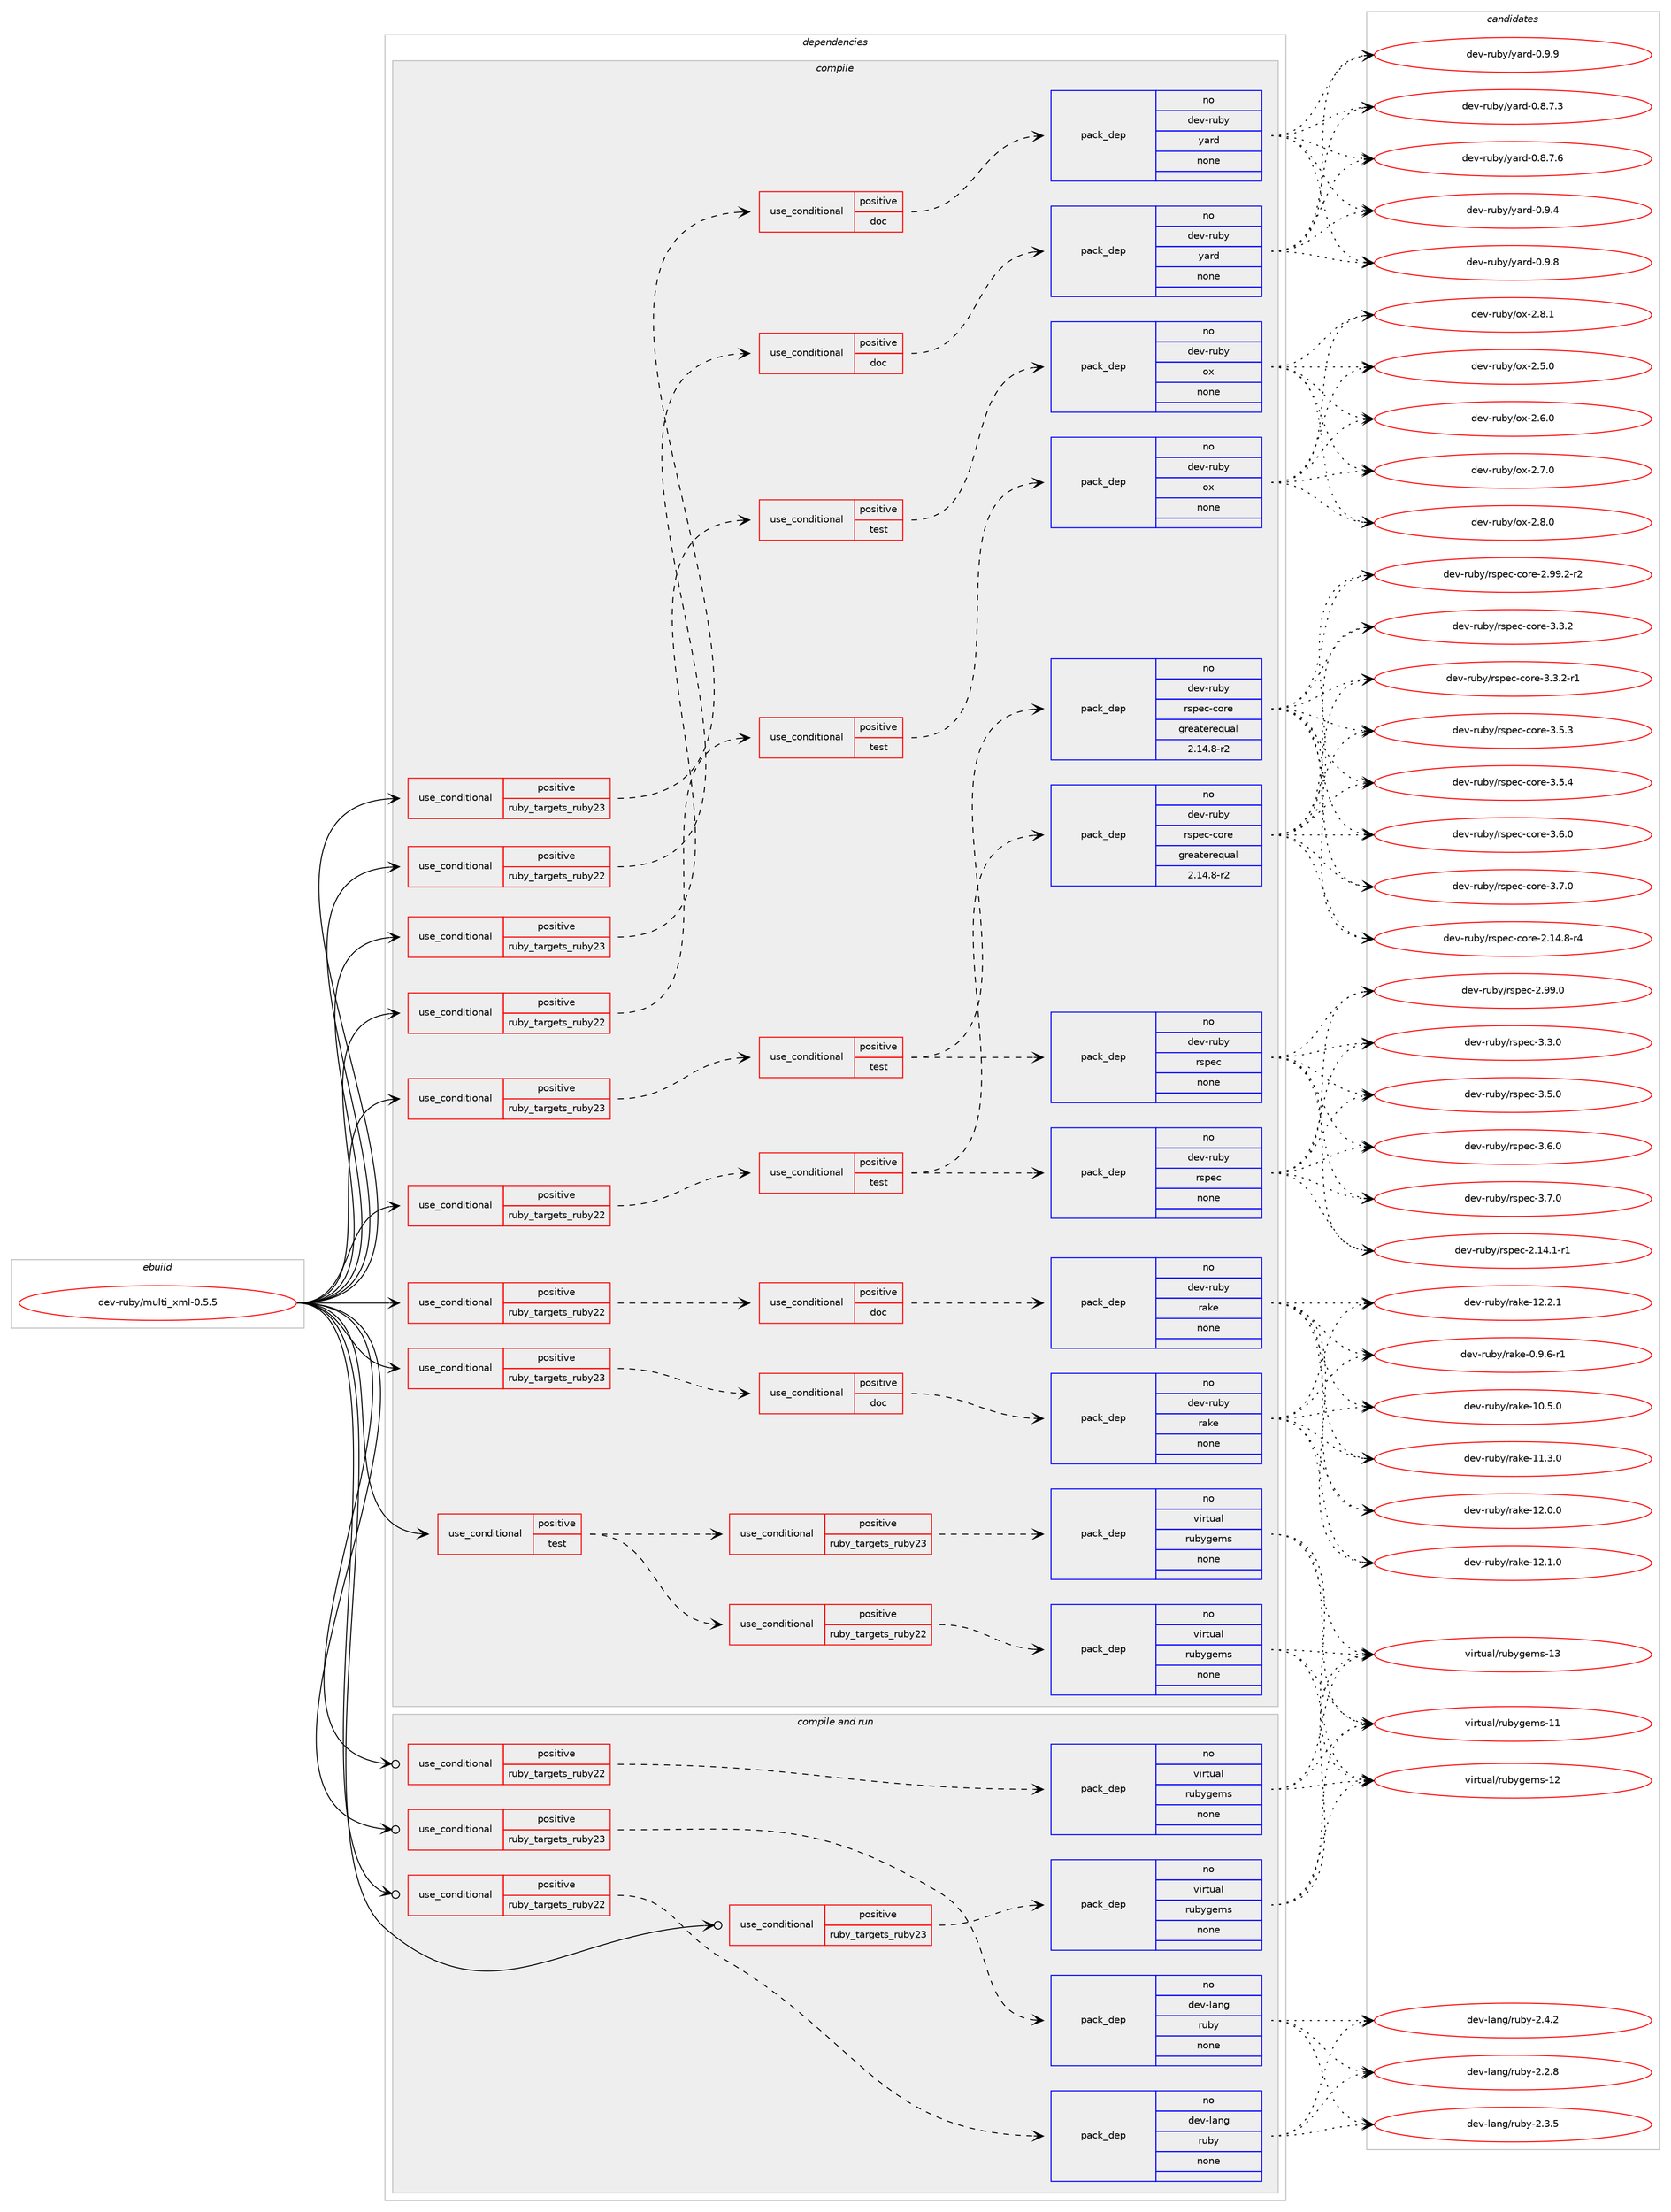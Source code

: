 digraph prolog {

# *************
# Graph options
# *************

newrank=true;
concentrate=true;
compound=true;
graph [rankdir=LR,fontname=Helvetica,fontsize=10,ranksep=1.5];#, ranksep=2.5, nodesep=0.2];
edge  [arrowhead=vee];
node  [fontname=Helvetica,fontsize=10];

# **********
# The ebuild
# **********

subgraph cluster_leftcol {
color=gray;
rank=same;
label=<<i>ebuild</i>>;
id [label="dev-ruby/multi_xml-0.5.5", color=red, width=4, href="../dev-ruby/multi_xml-0.5.5.svg"];
}

# ****************
# The dependencies
# ****************

subgraph cluster_midcol {
color=gray;
label=<<i>dependencies</i>>;
subgraph cluster_compile {
fillcolor="#eeeeee";
style=filled;
label=<<i>compile</i>>;
subgraph cond62633 {
dependency249359 [label=<<TABLE BORDER="0" CELLBORDER="1" CELLSPACING="0" CELLPADDING="4"><TR><TD ROWSPAN="3" CELLPADDING="10">use_conditional</TD></TR><TR><TD>positive</TD></TR><TR><TD>ruby_targets_ruby22</TD></TR></TABLE>>, shape=none, color=red];
subgraph cond62634 {
dependency249360 [label=<<TABLE BORDER="0" CELLBORDER="1" CELLSPACING="0" CELLPADDING="4"><TR><TD ROWSPAN="3" CELLPADDING="10">use_conditional</TD></TR><TR><TD>positive</TD></TR><TR><TD>doc</TD></TR></TABLE>>, shape=none, color=red];
subgraph pack182621 {
dependency249361 [label=<<TABLE BORDER="0" CELLBORDER="1" CELLSPACING="0" CELLPADDING="4" WIDTH="220"><TR><TD ROWSPAN="6" CELLPADDING="30">pack_dep</TD></TR><TR><TD WIDTH="110">no</TD></TR><TR><TD>dev-ruby</TD></TR><TR><TD>rake</TD></TR><TR><TD>none</TD></TR><TR><TD></TD></TR></TABLE>>, shape=none, color=blue];
}
dependency249360:e -> dependency249361:w [weight=20,style="dashed",arrowhead="vee"];
}
dependency249359:e -> dependency249360:w [weight=20,style="dashed",arrowhead="vee"];
}
id:e -> dependency249359:w [weight=20,style="solid",arrowhead="vee"];
subgraph cond62635 {
dependency249362 [label=<<TABLE BORDER="0" CELLBORDER="1" CELLSPACING="0" CELLPADDING="4"><TR><TD ROWSPAN="3" CELLPADDING="10">use_conditional</TD></TR><TR><TD>positive</TD></TR><TR><TD>ruby_targets_ruby22</TD></TR></TABLE>>, shape=none, color=red];
subgraph cond62636 {
dependency249363 [label=<<TABLE BORDER="0" CELLBORDER="1" CELLSPACING="0" CELLPADDING="4"><TR><TD ROWSPAN="3" CELLPADDING="10">use_conditional</TD></TR><TR><TD>positive</TD></TR><TR><TD>doc</TD></TR></TABLE>>, shape=none, color=red];
subgraph pack182622 {
dependency249364 [label=<<TABLE BORDER="0" CELLBORDER="1" CELLSPACING="0" CELLPADDING="4" WIDTH="220"><TR><TD ROWSPAN="6" CELLPADDING="30">pack_dep</TD></TR><TR><TD WIDTH="110">no</TD></TR><TR><TD>dev-ruby</TD></TR><TR><TD>yard</TD></TR><TR><TD>none</TD></TR><TR><TD></TD></TR></TABLE>>, shape=none, color=blue];
}
dependency249363:e -> dependency249364:w [weight=20,style="dashed",arrowhead="vee"];
}
dependency249362:e -> dependency249363:w [weight=20,style="dashed",arrowhead="vee"];
}
id:e -> dependency249362:w [weight=20,style="solid",arrowhead="vee"];
subgraph cond62637 {
dependency249365 [label=<<TABLE BORDER="0" CELLBORDER="1" CELLSPACING="0" CELLPADDING="4"><TR><TD ROWSPAN="3" CELLPADDING="10">use_conditional</TD></TR><TR><TD>positive</TD></TR><TR><TD>ruby_targets_ruby22</TD></TR></TABLE>>, shape=none, color=red];
subgraph cond62638 {
dependency249366 [label=<<TABLE BORDER="0" CELLBORDER="1" CELLSPACING="0" CELLPADDING="4"><TR><TD ROWSPAN="3" CELLPADDING="10">use_conditional</TD></TR><TR><TD>positive</TD></TR><TR><TD>test</TD></TR></TABLE>>, shape=none, color=red];
subgraph pack182623 {
dependency249367 [label=<<TABLE BORDER="0" CELLBORDER="1" CELLSPACING="0" CELLPADDING="4" WIDTH="220"><TR><TD ROWSPAN="6" CELLPADDING="30">pack_dep</TD></TR><TR><TD WIDTH="110">no</TD></TR><TR><TD>dev-ruby</TD></TR><TR><TD>ox</TD></TR><TR><TD>none</TD></TR><TR><TD></TD></TR></TABLE>>, shape=none, color=blue];
}
dependency249366:e -> dependency249367:w [weight=20,style="dashed",arrowhead="vee"];
}
dependency249365:e -> dependency249366:w [weight=20,style="dashed",arrowhead="vee"];
}
id:e -> dependency249365:w [weight=20,style="solid",arrowhead="vee"];
subgraph cond62639 {
dependency249368 [label=<<TABLE BORDER="0" CELLBORDER="1" CELLSPACING="0" CELLPADDING="4"><TR><TD ROWSPAN="3" CELLPADDING="10">use_conditional</TD></TR><TR><TD>positive</TD></TR><TR><TD>ruby_targets_ruby22</TD></TR></TABLE>>, shape=none, color=red];
subgraph cond62640 {
dependency249369 [label=<<TABLE BORDER="0" CELLBORDER="1" CELLSPACING="0" CELLPADDING="4"><TR><TD ROWSPAN="3" CELLPADDING="10">use_conditional</TD></TR><TR><TD>positive</TD></TR><TR><TD>test</TD></TR></TABLE>>, shape=none, color=red];
subgraph pack182624 {
dependency249370 [label=<<TABLE BORDER="0" CELLBORDER="1" CELLSPACING="0" CELLPADDING="4" WIDTH="220"><TR><TD ROWSPAN="6" CELLPADDING="30">pack_dep</TD></TR><TR><TD WIDTH="110">no</TD></TR><TR><TD>dev-ruby</TD></TR><TR><TD>rspec</TD></TR><TR><TD>none</TD></TR><TR><TD></TD></TR></TABLE>>, shape=none, color=blue];
}
dependency249369:e -> dependency249370:w [weight=20,style="dashed",arrowhead="vee"];
subgraph pack182625 {
dependency249371 [label=<<TABLE BORDER="0" CELLBORDER="1" CELLSPACING="0" CELLPADDING="4" WIDTH="220"><TR><TD ROWSPAN="6" CELLPADDING="30">pack_dep</TD></TR><TR><TD WIDTH="110">no</TD></TR><TR><TD>dev-ruby</TD></TR><TR><TD>rspec-core</TD></TR><TR><TD>greaterequal</TD></TR><TR><TD>2.14.8-r2</TD></TR></TABLE>>, shape=none, color=blue];
}
dependency249369:e -> dependency249371:w [weight=20,style="dashed",arrowhead="vee"];
}
dependency249368:e -> dependency249369:w [weight=20,style="dashed",arrowhead="vee"];
}
id:e -> dependency249368:w [weight=20,style="solid",arrowhead="vee"];
subgraph cond62641 {
dependency249372 [label=<<TABLE BORDER="0" CELLBORDER="1" CELLSPACING="0" CELLPADDING="4"><TR><TD ROWSPAN="3" CELLPADDING="10">use_conditional</TD></TR><TR><TD>positive</TD></TR><TR><TD>ruby_targets_ruby23</TD></TR></TABLE>>, shape=none, color=red];
subgraph cond62642 {
dependency249373 [label=<<TABLE BORDER="0" CELLBORDER="1" CELLSPACING="0" CELLPADDING="4"><TR><TD ROWSPAN="3" CELLPADDING="10">use_conditional</TD></TR><TR><TD>positive</TD></TR><TR><TD>doc</TD></TR></TABLE>>, shape=none, color=red];
subgraph pack182626 {
dependency249374 [label=<<TABLE BORDER="0" CELLBORDER="1" CELLSPACING="0" CELLPADDING="4" WIDTH="220"><TR><TD ROWSPAN="6" CELLPADDING="30">pack_dep</TD></TR><TR><TD WIDTH="110">no</TD></TR><TR><TD>dev-ruby</TD></TR><TR><TD>rake</TD></TR><TR><TD>none</TD></TR><TR><TD></TD></TR></TABLE>>, shape=none, color=blue];
}
dependency249373:e -> dependency249374:w [weight=20,style="dashed",arrowhead="vee"];
}
dependency249372:e -> dependency249373:w [weight=20,style="dashed",arrowhead="vee"];
}
id:e -> dependency249372:w [weight=20,style="solid",arrowhead="vee"];
subgraph cond62643 {
dependency249375 [label=<<TABLE BORDER="0" CELLBORDER="1" CELLSPACING="0" CELLPADDING="4"><TR><TD ROWSPAN="3" CELLPADDING="10">use_conditional</TD></TR><TR><TD>positive</TD></TR><TR><TD>ruby_targets_ruby23</TD></TR></TABLE>>, shape=none, color=red];
subgraph cond62644 {
dependency249376 [label=<<TABLE BORDER="0" CELLBORDER="1" CELLSPACING="0" CELLPADDING="4"><TR><TD ROWSPAN="3" CELLPADDING="10">use_conditional</TD></TR><TR><TD>positive</TD></TR><TR><TD>doc</TD></TR></TABLE>>, shape=none, color=red];
subgraph pack182627 {
dependency249377 [label=<<TABLE BORDER="0" CELLBORDER="1" CELLSPACING="0" CELLPADDING="4" WIDTH="220"><TR><TD ROWSPAN="6" CELLPADDING="30">pack_dep</TD></TR><TR><TD WIDTH="110">no</TD></TR><TR><TD>dev-ruby</TD></TR><TR><TD>yard</TD></TR><TR><TD>none</TD></TR><TR><TD></TD></TR></TABLE>>, shape=none, color=blue];
}
dependency249376:e -> dependency249377:w [weight=20,style="dashed",arrowhead="vee"];
}
dependency249375:e -> dependency249376:w [weight=20,style="dashed",arrowhead="vee"];
}
id:e -> dependency249375:w [weight=20,style="solid",arrowhead="vee"];
subgraph cond62645 {
dependency249378 [label=<<TABLE BORDER="0" CELLBORDER="1" CELLSPACING="0" CELLPADDING="4"><TR><TD ROWSPAN="3" CELLPADDING="10">use_conditional</TD></TR><TR><TD>positive</TD></TR><TR><TD>ruby_targets_ruby23</TD></TR></TABLE>>, shape=none, color=red];
subgraph cond62646 {
dependency249379 [label=<<TABLE BORDER="0" CELLBORDER="1" CELLSPACING="0" CELLPADDING="4"><TR><TD ROWSPAN="3" CELLPADDING="10">use_conditional</TD></TR><TR><TD>positive</TD></TR><TR><TD>test</TD></TR></TABLE>>, shape=none, color=red];
subgraph pack182628 {
dependency249380 [label=<<TABLE BORDER="0" CELLBORDER="1" CELLSPACING="0" CELLPADDING="4" WIDTH="220"><TR><TD ROWSPAN="6" CELLPADDING="30">pack_dep</TD></TR><TR><TD WIDTH="110">no</TD></TR><TR><TD>dev-ruby</TD></TR><TR><TD>ox</TD></TR><TR><TD>none</TD></TR><TR><TD></TD></TR></TABLE>>, shape=none, color=blue];
}
dependency249379:e -> dependency249380:w [weight=20,style="dashed",arrowhead="vee"];
}
dependency249378:e -> dependency249379:w [weight=20,style="dashed",arrowhead="vee"];
}
id:e -> dependency249378:w [weight=20,style="solid",arrowhead="vee"];
subgraph cond62647 {
dependency249381 [label=<<TABLE BORDER="0" CELLBORDER="1" CELLSPACING="0" CELLPADDING="4"><TR><TD ROWSPAN="3" CELLPADDING="10">use_conditional</TD></TR><TR><TD>positive</TD></TR><TR><TD>ruby_targets_ruby23</TD></TR></TABLE>>, shape=none, color=red];
subgraph cond62648 {
dependency249382 [label=<<TABLE BORDER="0" CELLBORDER="1" CELLSPACING="0" CELLPADDING="4"><TR><TD ROWSPAN="3" CELLPADDING="10">use_conditional</TD></TR><TR><TD>positive</TD></TR><TR><TD>test</TD></TR></TABLE>>, shape=none, color=red];
subgraph pack182629 {
dependency249383 [label=<<TABLE BORDER="0" CELLBORDER="1" CELLSPACING="0" CELLPADDING="4" WIDTH="220"><TR><TD ROWSPAN="6" CELLPADDING="30">pack_dep</TD></TR><TR><TD WIDTH="110">no</TD></TR><TR><TD>dev-ruby</TD></TR><TR><TD>rspec</TD></TR><TR><TD>none</TD></TR><TR><TD></TD></TR></TABLE>>, shape=none, color=blue];
}
dependency249382:e -> dependency249383:w [weight=20,style="dashed",arrowhead="vee"];
subgraph pack182630 {
dependency249384 [label=<<TABLE BORDER="0" CELLBORDER="1" CELLSPACING="0" CELLPADDING="4" WIDTH="220"><TR><TD ROWSPAN="6" CELLPADDING="30">pack_dep</TD></TR><TR><TD WIDTH="110">no</TD></TR><TR><TD>dev-ruby</TD></TR><TR><TD>rspec-core</TD></TR><TR><TD>greaterequal</TD></TR><TR><TD>2.14.8-r2</TD></TR></TABLE>>, shape=none, color=blue];
}
dependency249382:e -> dependency249384:w [weight=20,style="dashed",arrowhead="vee"];
}
dependency249381:e -> dependency249382:w [weight=20,style="dashed",arrowhead="vee"];
}
id:e -> dependency249381:w [weight=20,style="solid",arrowhead="vee"];
subgraph cond62649 {
dependency249385 [label=<<TABLE BORDER="0" CELLBORDER="1" CELLSPACING="0" CELLPADDING="4"><TR><TD ROWSPAN="3" CELLPADDING="10">use_conditional</TD></TR><TR><TD>positive</TD></TR><TR><TD>test</TD></TR></TABLE>>, shape=none, color=red];
subgraph cond62650 {
dependency249386 [label=<<TABLE BORDER="0" CELLBORDER="1" CELLSPACING="0" CELLPADDING="4"><TR><TD ROWSPAN="3" CELLPADDING="10">use_conditional</TD></TR><TR><TD>positive</TD></TR><TR><TD>ruby_targets_ruby22</TD></TR></TABLE>>, shape=none, color=red];
subgraph pack182631 {
dependency249387 [label=<<TABLE BORDER="0" CELLBORDER="1" CELLSPACING="0" CELLPADDING="4" WIDTH="220"><TR><TD ROWSPAN="6" CELLPADDING="30">pack_dep</TD></TR><TR><TD WIDTH="110">no</TD></TR><TR><TD>virtual</TD></TR><TR><TD>rubygems</TD></TR><TR><TD>none</TD></TR><TR><TD></TD></TR></TABLE>>, shape=none, color=blue];
}
dependency249386:e -> dependency249387:w [weight=20,style="dashed",arrowhead="vee"];
}
dependency249385:e -> dependency249386:w [weight=20,style="dashed",arrowhead="vee"];
subgraph cond62651 {
dependency249388 [label=<<TABLE BORDER="0" CELLBORDER="1" CELLSPACING="0" CELLPADDING="4"><TR><TD ROWSPAN="3" CELLPADDING="10">use_conditional</TD></TR><TR><TD>positive</TD></TR><TR><TD>ruby_targets_ruby23</TD></TR></TABLE>>, shape=none, color=red];
subgraph pack182632 {
dependency249389 [label=<<TABLE BORDER="0" CELLBORDER="1" CELLSPACING="0" CELLPADDING="4" WIDTH="220"><TR><TD ROWSPAN="6" CELLPADDING="30">pack_dep</TD></TR><TR><TD WIDTH="110">no</TD></TR><TR><TD>virtual</TD></TR><TR><TD>rubygems</TD></TR><TR><TD>none</TD></TR><TR><TD></TD></TR></TABLE>>, shape=none, color=blue];
}
dependency249388:e -> dependency249389:w [weight=20,style="dashed",arrowhead="vee"];
}
dependency249385:e -> dependency249388:w [weight=20,style="dashed",arrowhead="vee"];
}
id:e -> dependency249385:w [weight=20,style="solid",arrowhead="vee"];
}
subgraph cluster_compileandrun {
fillcolor="#eeeeee";
style=filled;
label=<<i>compile and run</i>>;
subgraph cond62652 {
dependency249390 [label=<<TABLE BORDER="0" CELLBORDER="1" CELLSPACING="0" CELLPADDING="4"><TR><TD ROWSPAN="3" CELLPADDING="10">use_conditional</TD></TR><TR><TD>positive</TD></TR><TR><TD>ruby_targets_ruby22</TD></TR></TABLE>>, shape=none, color=red];
subgraph pack182633 {
dependency249391 [label=<<TABLE BORDER="0" CELLBORDER="1" CELLSPACING="0" CELLPADDING="4" WIDTH="220"><TR><TD ROWSPAN="6" CELLPADDING="30">pack_dep</TD></TR><TR><TD WIDTH="110">no</TD></TR><TR><TD>dev-lang</TD></TR><TR><TD>ruby</TD></TR><TR><TD>none</TD></TR><TR><TD></TD></TR></TABLE>>, shape=none, color=blue];
}
dependency249390:e -> dependency249391:w [weight=20,style="dashed",arrowhead="vee"];
}
id:e -> dependency249390:w [weight=20,style="solid",arrowhead="odotvee"];
subgraph cond62653 {
dependency249392 [label=<<TABLE BORDER="0" CELLBORDER="1" CELLSPACING="0" CELLPADDING="4"><TR><TD ROWSPAN="3" CELLPADDING="10">use_conditional</TD></TR><TR><TD>positive</TD></TR><TR><TD>ruby_targets_ruby22</TD></TR></TABLE>>, shape=none, color=red];
subgraph pack182634 {
dependency249393 [label=<<TABLE BORDER="0" CELLBORDER="1" CELLSPACING="0" CELLPADDING="4" WIDTH="220"><TR><TD ROWSPAN="6" CELLPADDING="30">pack_dep</TD></TR><TR><TD WIDTH="110">no</TD></TR><TR><TD>virtual</TD></TR><TR><TD>rubygems</TD></TR><TR><TD>none</TD></TR><TR><TD></TD></TR></TABLE>>, shape=none, color=blue];
}
dependency249392:e -> dependency249393:w [weight=20,style="dashed",arrowhead="vee"];
}
id:e -> dependency249392:w [weight=20,style="solid",arrowhead="odotvee"];
subgraph cond62654 {
dependency249394 [label=<<TABLE BORDER="0" CELLBORDER="1" CELLSPACING="0" CELLPADDING="4"><TR><TD ROWSPAN="3" CELLPADDING="10">use_conditional</TD></TR><TR><TD>positive</TD></TR><TR><TD>ruby_targets_ruby23</TD></TR></TABLE>>, shape=none, color=red];
subgraph pack182635 {
dependency249395 [label=<<TABLE BORDER="0" CELLBORDER="1" CELLSPACING="0" CELLPADDING="4" WIDTH="220"><TR><TD ROWSPAN="6" CELLPADDING="30">pack_dep</TD></TR><TR><TD WIDTH="110">no</TD></TR><TR><TD>dev-lang</TD></TR><TR><TD>ruby</TD></TR><TR><TD>none</TD></TR><TR><TD></TD></TR></TABLE>>, shape=none, color=blue];
}
dependency249394:e -> dependency249395:w [weight=20,style="dashed",arrowhead="vee"];
}
id:e -> dependency249394:w [weight=20,style="solid",arrowhead="odotvee"];
subgraph cond62655 {
dependency249396 [label=<<TABLE BORDER="0" CELLBORDER="1" CELLSPACING="0" CELLPADDING="4"><TR><TD ROWSPAN="3" CELLPADDING="10">use_conditional</TD></TR><TR><TD>positive</TD></TR><TR><TD>ruby_targets_ruby23</TD></TR></TABLE>>, shape=none, color=red];
subgraph pack182636 {
dependency249397 [label=<<TABLE BORDER="0" CELLBORDER="1" CELLSPACING="0" CELLPADDING="4" WIDTH="220"><TR><TD ROWSPAN="6" CELLPADDING="30">pack_dep</TD></TR><TR><TD WIDTH="110">no</TD></TR><TR><TD>virtual</TD></TR><TR><TD>rubygems</TD></TR><TR><TD>none</TD></TR><TR><TD></TD></TR></TABLE>>, shape=none, color=blue];
}
dependency249396:e -> dependency249397:w [weight=20,style="dashed",arrowhead="vee"];
}
id:e -> dependency249396:w [weight=20,style="solid",arrowhead="odotvee"];
}
subgraph cluster_run {
fillcolor="#eeeeee";
style=filled;
label=<<i>run</i>>;
}
}

# **************
# The candidates
# **************

subgraph cluster_choices {
rank=same;
color=gray;
label=<<i>candidates</i>>;

subgraph choice182621 {
color=black;
nodesep=1;
choice100101118451141179812147114971071014548465746544511449 [label="dev-ruby/rake-0.9.6-r1", color=red, width=4,href="../dev-ruby/rake-0.9.6-r1.svg"];
choice1001011184511411798121471149710710145494846534648 [label="dev-ruby/rake-10.5.0", color=red, width=4,href="../dev-ruby/rake-10.5.0.svg"];
choice1001011184511411798121471149710710145494946514648 [label="dev-ruby/rake-11.3.0", color=red, width=4,href="../dev-ruby/rake-11.3.0.svg"];
choice1001011184511411798121471149710710145495046484648 [label="dev-ruby/rake-12.0.0", color=red, width=4,href="../dev-ruby/rake-12.0.0.svg"];
choice1001011184511411798121471149710710145495046494648 [label="dev-ruby/rake-12.1.0", color=red, width=4,href="../dev-ruby/rake-12.1.0.svg"];
choice1001011184511411798121471149710710145495046504649 [label="dev-ruby/rake-12.2.1", color=red, width=4,href="../dev-ruby/rake-12.2.1.svg"];
dependency249361:e -> choice100101118451141179812147114971071014548465746544511449:w [style=dotted,weight="100"];
dependency249361:e -> choice1001011184511411798121471149710710145494846534648:w [style=dotted,weight="100"];
dependency249361:e -> choice1001011184511411798121471149710710145494946514648:w [style=dotted,weight="100"];
dependency249361:e -> choice1001011184511411798121471149710710145495046484648:w [style=dotted,weight="100"];
dependency249361:e -> choice1001011184511411798121471149710710145495046494648:w [style=dotted,weight="100"];
dependency249361:e -> choice1001011184511411798121471149710710145495046504649:w [style=dotted,weight="100"];
}
subgraph choice182622 {
color=black;
nodesep=1;
choice100101118451141179812147121971141004548465646554651 [label="dev-ruby/yard-0.8.7.3", color=red, width=4,href="../dev-ruby/yard-0.8.7.3.svg"];
choice100101118451141179812147121971141004548465646554654 [label="dev-ruby/yard-0.8.7.6", color=red, width=4,href="../dev-ruby/yard-0.8.7.6.svg"];
choice10010111845114117981214712197114100454846574652 [label="dev-ruby/yard-0.9.4", color=red, width=4,href="../dev-ruby/yard-0.9.4.svg"];
choice10010111845114117981214712197114100454846574656 [label="dev-ruby/yard-0.9.8", color=red, width=4,href="../dev-ruby/yard-0.9.8.svg"];
choice10010111845114117981214712197114100454846574657 [label="dev-ruby/yard-0.9.9", color=red, width=4,href="../dev-ruby/yard-0.9.9.svg"];
dependency249364:e -> choice100101118451141179812147121971141004548465646554651:w [style=dotted,weight="100"];
dependency249364:e -> choice100101118451141179812147121971141004548465646554654:w [style=dotted,weight="100"];
dependency249364:e -> choice10010111845114117981214712197114100454846574652:w [style=dotted,weight="100"];
dependency249364:e -> choice10010111845114117981214712197114100454846574656:w [style=dotted,weight="100"];
dependency249364:e -> choice10010111845114117981214712197114100454846574657:w [style=dotted,weight="100"];
}
subgraph choice182623 {
color=black;
nodesep=1;
choice100101118451141179812147111120455046534648 [label="dev-ruby/ox-2.5.0", color=red, width=4,href="../dev-ruby/ox-2.5.0.svg"];
choice100101118451141179812147111120455046544648 [label="dev-ruby/ox-2.6.0", color=red, width=4,href="../dev-ruby/ox-2.6.0.svg"];
choice100101118451141179812147111120455046554648 [label="dev-ruby/ox-2.7.0", color=red, width=4,href="../dev-ruby/ox-2.7.0.svg"];
choice100101118451141179812147111120455046564648 [label="dev-ruby/ox-2.8.0", color=red, width=4,href="../dev-ruby/ox-2.8.0.svg"];
choice100101118451141179812147111120455046564649 [label="dev-ruby/ox-2.8.1", color=red, width=4,href="../dev-ruby/ox-2.8.1.svg"];
dependency249367:e -> choice100101118451141179812147111120455046534648:w [style=dotted,weight="100"];
dependency249367:e -> choice100101118451141179812147111120455046544648:w [style=dotted,weight="100"];
dependency249367:e -> choice100101118451141179812147111120455046554648:w [style=dotted,weight="100"];
dependency249367:e -> choice100101118451141179812147111120455046564648:w [style=dotted,weight="100"];
dependency249367:e -> choice100101118451141179812147111120455046564649:w [style=dotted,weight="100"];
}
subgraph choice182624 {
color=black;
nodesep=1;
choice10010111845114117981214711411511210199455046495246494511449 [label="dev-ruby/rspec-2.14.1-r1", color=red, width=4,href="../dev-ruby/rspec-2.14.1-r1.svg"];
choice1001011184511411798121471141151121019945504657574648 [label="dev-ruby/rspec-2.99.0", color=red, width=4,href="../dev-ruby/rspec-2.99.0.svg"];
choice10010111845114117981214711411511210199455146514648 [label="dev-ruby/rspec-3.3.0", color=red, width=4,href="../dev-ruby/rspec-3.3.0.svg"];
choice10010111845114117981214711411511210199455146534648 [label="dev-ruby/rspec-3.5.0", color=red, width=4,href="../dev-ruby/rspec-3.5.0.svg"];
choice10010111845114117981214711411511210199455146544648 [label="dev-ruby/rspec-3.6.0", color=red, width=4,href="../dev-ruby/rspec-3.6.0.svg"];
choice10010111845114117981214711411511210199455146554648 [label="dev-ruby/rspec-3.7.0", color=red, width=4,href="../dev-ruby/rspec-3.7.0.svg"];
dependency249370:e -> choice10010111845114117981214711411511210199455046495246494511449:w [style=dotted,weight="100"];
dependency249370:e -> choice1001011184511411798121471141151121019945504657574648:w [style=dotted,weight="100"];
dependency249370:e -> choice10010111845114117981214711411511210199455146514648:w [style=dotted,weight="100"];
dependency249370:e -> choice10010111845114117981214711411511210199455146534648:w [style=dotted,weight="100"];
dependency249370:e -> choice10010111845114117981214711411511210199455146544648:w [style=dotted,weight="100"];
dependency249370:e -> choice10010111845114117981214711411511210199455146554648:w [style=dotted,weight="100"];
}
subgraph choice182625 {
color=black;
nodesep=1;
choice100101118451141179812147114115112101994599111114101455046495246564511452 [label="dev-ruby/rspec-core-2.14.8-r4", color=red, width=4,href="../dev-ruby/rspec-core-2.14.8-r4.svg"];
choice100101118451141179812147114115112101994599111114101455046575746504511450 [label="dev-ruby/rspec-core-2.99.2-r2", color=red, width=4,href="../dev-ruby/rspec-core-2.99.2-r2.svg"];
choice100101118451141179812147114115112101994599111114101455146514650 [label="dev-ruby/rspec-core-3.3.2", color=red, width=4,href="../dev-ruby/rspec-core-3.3.2.svg"];
choice1001011184511411798121471141151121019945991111141014551465146504511449 [label="dev-ruby/rspec-core-3.3.2-r1", color=red, width=4,href="../dev-ruby/rspec-core-3.3.2-r1.svg"];
choice100101118451141179812147114115112101994599111114101455146534651 [label="dev-ruby/rspec-core-3.5.3", color=red, width=4,href="../dev-ruby/rspec-core-3.5.3.svg"];
choice100101118451141179812147114115112101994599111114101455146534652 [label="dev-ruby/rspec-core-3.5.4", color=red, width=4,href="../dev-ruby/rspec-core-3.5.4.svg"];
choice100101118451141179812147114115112101994599111114101455146544648 [label="dev-ruby/rspec-core-3.6.0", color=red, width=4,href="../dev-ruby/rspec-core-3.6.0.svg"];
choice100101118451141179812147114115112101994599111114101455146554648 [label="dev-ruby/rspec-core-3.7.0", color=red, width=4,href="../dev-ruby/rspec-core-3.7.0.svg"];
dependency249371:e -> choice100101118451141179812147114115112101994599111114101455046495246564511452:w [style=dotted,weight="100"];
dependency249371:e -> choice100101118451141179812147114115112101994599111114101455046575746504511450:w [style=dotted,weight="100"];
dependency249371:e -> choice100101118451141179812147114115112101994599111114101455146514650:w [style=dotted,weight="100"];
dependency249371:e -> choice1001011184511411798121471141151121019945991111141014551465146504511449:w [style=dotted,weight="100"];
dependency249371:e -> choice100101118451141179812147114115112101994599111114101455146534651:w [style=dotted,weight="100"];
dependency249371:e -> choice100101118451141179812147114115112101994599111114101455146534652:w [style=dotted,weight="100"];
dependency249371:e -> choice100101118451141179812147114115112101994599111114101455146544648:w [style=dotted,weight="100"];
dependency249371:e -> choice100101118451141179812147114115112101994599111114101455146554648:w [style=dotted,weight="100"];
}
subgraph choice182626 {
color=black;
nodesep=1;
choice100101118451141179812147114971071014548465746544511449 [label="dev-ruby/rake-0.9.6-r1", color=red, width=4,href="../dev-ruby/rake-0.9.6-r1.svg"];
choice1001011184511411798121471149710710145494846534648 [label="dev-ruby/rake-10.5.0", color=red, width=4,href="../dev-ruby/rake-10.5.0.svg"];
choice1001011184511411798121471149710710145494946514648 [label="dev-ruby/rake-11.3.0", color=red, width=4,href="../dev-ruby/rake-11.3.0.svg"];
choice1001011184511411798121471149710710145495046484648 [label="dev-ruby/rake-12.0.0", color=red, width=4,href="../dev-ruby/rake-12.0.0.svg"];
choice1001011184511411798121471149710710145495046494648 [label="dev-ruby/rake-12.1.0", color=red, width=4,href="../dev-ruby/rake-12.1.0.svg"];
choice1001011184511411798121471149710710145495046504649 [label="dev-ruby/rake-12.2.1", color=red, width=4,href="../dev-ruby/rake-12.2.1.svg"];
dependency249374:e -> choice100101118451141179812147114971071014548465746544511449:w [style=dotted,weight="100"];
dependency249374:e -> choice1001011184511411798121471149710710145494846534648:w [style=dotted,weight="100"];
dependency249374:e -> choice1001011184511411798121471149710710145494946514648:w [style=dotted,weight="100"];
dependency249374:e -> choice1001011184511411798121471149710710145495046484648:w [style=dotted,weight="100"];
dependency249374:e -> choice1001011184511411798121471149710710145495046494648:w [style=dotted,weight="100"];
dependency249374:e -> choice1001011184511411798121471149710710145495046504649:w [style=dotted,weight="100"];
}
subgraph choice182627 {
color=black;
nodesep=1;
choice100101118451141179812147121971141004548465646554651 [label="dev-ruby/yard-0.8.7.3", color=red, width=4,href="../dev-ruby/yard-0.8.7.3.svg"];
choice100101118451141179812147121971141004548465646554654 [label="dev-ruby/yard-0.8.7.6", color=red, width=4,href="../dev-ruby/yard-0.8.7.6.svg"];
choice10010111845114117981214712197114100454846574652 [label="dev-ruby/yard-0.9.4", color=red, width=4,href="../dev-ruby/yard-0.9.4.svg"];
choice10010111845114117981214712197114100454846574656 [label="dev-ruby/yard-0.9.8", color=red, width=4,href="../dev-ruby/yard-0.9.8.svg"];
choice10010111845114117981214712197114100454846574657 [label="dev-ruby/yard-0.9.9", color=red, width=4,href="../dev-ruby/yard-0.9.9.svg"];
dependency249377:e -> choice100101118451141179812147121971141004548465646554651:w [style=dotted,weight="100"];
dependency249377:e -> choice100101118451141179812147121971141004548465646554654:w [style=dotted,weight="100"];
dependency249377:e -> choice10010111845114117981214712197114100454846574652:w [style=dotted,weight="100"];
dependency249377:e -> choice10010111845114117981214712197114100454846574656:w [style=dotted,weight="100"];
dependency249377:e -> choice10010111845114117981214712197114100454846574657:w [style=dotted,weight="100"];
}
subgraph choice182628 {
color=black;
nodesep=1;
choice100101118451141179812147111120455046534648 [label="dev-ruby/ox-2.5.0", color=red, width=4,href="../dev-ruby/ox-2.5.0.svg"];
choice100101118451141179812147111120455046544648 [label="dev-ruby/ox-2.6.0", color=red, width=4,href="../dev-ruby/ox-2.6.0.svg"];
choice100101118451141179812147111120455046554648 [label="dev-ruby/ox-2.7.0", color=red, width=4,href="../dev-ruby/ox-2.7.0.svg"];
choice100101118451141179812147111120455046564648 [label="dev-ruby/ox-2.8.0", color=red, width=4,href="../dev-ruby/ox-2.8.0.svg"];
choice100101118451141179812147111120455046564649 [label="dev-ruby/ox-2.8.1", color=red, width=4,href="../dev-ruby/ox-2.8.1.svg"];
dependency249380:e -> choice100101118451141179812147111120455046534648:w [style=dotted,weight="100"];
dependency249380:e -> choice100101118451141179812147111120455046544648:w [style=dotted,weight="100"];
dependency249380:e -> choice100101118451141179812147111120455046554648:w [style=dotted,weight="100"];
dependency249380:e -> choice100101118451141179812147111120455046564648:w [style=dotted,weight="100"];
dependency249380:e -> choice100101118451141179812147111120455046564649:w [style=dotted,weight="100"];
}
subgraph choice182629 {
color=black;
nodesep=1;
choice10010111845114117981214711411511210199455046495246494511449 [label="dev-ruby/rspec-2.14.1-r1", color=red, width=4,href="../dev-ruby/rspec-2.14.1-r1.svg"];
choice1001011184511411798121471141151121019945504657574648 [label="dev-ruby/rspec-2.99.0", color=red, width=4,href="../dev-ruby/rspec-2.99.0.svg"];
choice10010111845114117981214711411511210199455146514648 [label="dev-ruby/rspec-3.3.0", color=red, width=4,href="../dev-ruby/rspec-3.3.0.svg"];
choice10010111845114117981214711411511210199455146534648 [label="dev-ruby/rspec-3.5.0", color=red, width=4,href="../dev-ruby/rspec-3.5.0.svg"];
choice10010111845114117981214711411511210199455146544648 [label="dev-ruby/rspec-3.6.0", color=red, width=4,href="../dev-ruby/rspec-3.6.0.svg"];
choice10010111845114117981214711411511210199455146554648 [label="dev-ruby/rspec-3.7.0", color=red, width=4,href="../dev-ruby/rspec-3.7.0.svg"];
dependency249383:e -> choice10010111845114117981214711411511210199455046495246494511449:w [style=dotted,weight="100"];
dependency249383:e -> choice1001011184511411798121471141151121019945504657574648:w [style=dotted,weight="100"];
dependency249383:e -> choice10010111845114117981214711411511210199455146514648:w [style=dotted,weight="100"];
dependency249383:e -> choice10010111845114117981214711411511210199455146534648:w [style=dotted,weight="100"];
dependency249383:e -> choice10010111845114117981214711411511210199455146544648:w [style=dotted,weight="100"];
dependency249383:e -> choice10010111845114117981214711411511210199455146554648:w [style=dotted,weight="100"];
}
subgraph choice182630 {
color=black;
nodesep=1;
choice100101118451141179812147114115112101994599111114101455046495246564511452 [label="dev-ruby/rspec-core-2.14.8-r4", color=red, width=4,href="../dev-ruby/rspec-core-2.14.8-r4.svg"];
choice100101118451141179812147114115112101994599111114101455046575746504511450 [label="dev-ruby/rspec-core-2.99.2-r2", color=red, width=4,href="../dev-ruby/rspec-core-2.99.2-r2.svg"];
choice100101118451141179812147114115112101994599111114101455146514650 [label="dev-ruby/rspec-core-3.3.2", color=red, width=4,href="../dev-ruby/rspec-core-3.3.2.svg"];
choice1001011184511411798121471141151121019945991111141014551465146504511449 [label="dev-ruby/rspec-core-3.3.2-r1", color=red, width=4,href="../dev-ruby/rspec-core-3.3.2-r1.svg"];
choice100101118451141179812147114115112101994599111114101455146534651 [label="dev-ruby/rspec-core-3.5.3", color=red, width=4,href="../dev-ruby/rspec-core-3.5.3.svg"];
choice100101118451141179812147114115112101994599111114101455146534652 [label="dev-ruby/rspec-core-3.5.4", color=red, width=4,href="../dev-ruby/rspec-core-3.5.4.svg"];
choice100101118451141179812147114115112101994599111114101455146544648 [label="dev-ruby/rspec-core-3.6.0", color=red, width=4,href="../dev-ruby/rspec-core-3.6.0.svg"];
choice100101118451141179812147114115112101994599111114101455146554648 [label="dev-ruby/rspec-core-3.7.0", color=red, width=4,href="../dev-ruby/rspec-core-3.7.0.svg"];
dependency249384:e -> choice100101118451141179812147114115112101994599111114101455046495246564511452:w [style=dotted,weight="100"];
dependency249384:e -> choice100101118451141179812147114115112101994599111114101455046575746504511450:w [style=dotted,weight="100"];
dependency249384:e -> choice100101118451141179812147114115112101994599111114101455146514650:w [style=dotted,weight="100"];
dependency249384:e -> choice1001011184511411798121471141151121019945991111141014551465146504511449:w [style=dotted,weight="100"];
dependency249384:e -> choice100101118451141179812147114115112101994599111114101455146534651:w [style=dotted,weight="100"];
dependency249384:e -> choice100101118451141179812147114115112101994599111114101455146534652:w [style=dotted,weight="100"];
dependency249384:e -> choice100101118451141179812147114115112101994599111114101455146544648:w [style=dotted,weight="100"];
dependency249384:e -> choice100101118451141179812147114115112101994599111114101455146554648:w [style=dotted,weight="100"];
}
subgraph choice182631 {
color=black;
nodesep=1;
choice118105114116117971084711411798121103101109115454949 [label="virtual/rubygems-11", color=red, width=4,href="../virtual/rubygems-11.svg"];
choice118105114116117971084711411798121103101109115454950 [label="virtual/rubygems-12", color=red, width=4,href="../virtual/rubygems-12.svg"];
choice118105114116117971084711411798121103101109115454951 [label="virtual/rubygems-13", color=red, width=4,href="../virtual/rubygems-13.svg"];
dependency249387:e -> choice118105114116117971084711411798121103101109115454949:w [style=dotted,weight="100"];
dependency249387:e -> choice118105114116117971084711411798121103101109115454950:w [style=dotted,weight="100"];
dependency249387:e -> choice118105114116117971084711411798121103101109115454951:w [style=dotted,weight="100"];
}
subgraph choice182632 {
color=black;
nodesep=1;
choice118105114116117971084711411798121103101109115454949 [label="virtual/rubygems-11", color=red, width=4,href="../virtual/rubygems-11.svg"];
choice118105114116117971084711411798121103101109115454950 [label="virtual/rubygems-12", color=red, width=4,href="../virtual/rubygems-12.svg"];
choice118105114116117971084711411798121103101109115454951 [label="virtual/rubygems-13", color=red, width=4,href="../virtual/rubygems-13.svg"];
dependency249389:e -> choice118105114116117971084711411798121103101109115454949:w [style=dotted,weight="100"];
dependency249389:e -> choice118105114116117971084711411798121103101109115454950:w [style=dotted,weight="100"];
dependency249389:e -> choice118105114116117971084711411798121103101109115454951:w [style=dotted,weight="100"];
}
subgraph choice182633 {
color=black;
nodesep=1;
choice10010111845108971101034711411798121455046504656 [label="dev-lang/ruby-2.2.8", color=red, width=4,href="../dev-lang/ruby-2.2.8.svg"];
choice10010111845108971101034711411798121455046514653 [label="dev-lang/ruby-2.3.5", color=red, width=4,href="../dev-lang/ruby-2.3.5.svg"];
choice10010111845108971101034711411798121455046524650 [label="dev-lang/ruby-2.4.2", color=red, width=4,href="../dev-lang/ruby-2.4.2.svg"];
dependency249391:e -> choice10010111845108971101034711411798121455046504656:w [style=dotted,weight="100"];
dependency249391:e -> choice10010111845108971101034711411798121455046514653:w [style=dotted,weight="100"];
dependency249391:e -> choice10010111845108971101034711411798121455046524650:w [style=dotted,weight="100"];
}
subgraph choice182634 {
color=black;
nodesep=1;
choice118105114116117971084711411798121103101109115454949 [label="virtual/rubygems-11", color=red, width=4,href="../virtual/rubygems-11.svg"];
choice118105114116117971084711411798121103101109115454950 [label="virtual/rubygems-12", color=red, width=4,href="../virtual/rubygems-12.svg"];
choice118105114116117971084711411798121103101109115454951 [label="virtual/rubygems-13", color=red, width=4,href="../virtual/rubygems-13.svg"];
dependency249393:e -> choice118105114116117971084711411798121103101109115454949:w [style=dotted,weight="100"];
dependency249393:e -> choice118105114116117971084711411798121103101109115454950:w [style=dotted,weight="100"];
dependency249393:e -> choice118105114116117971084711411798121103101109115454951:w [style=dotted,weight="100"];
}
subgraph choice182635 {
color=black;
nodesep=1;
choice10010111845108971101034711411798121455046504656 [label="dev-lang/ruby-2.2.8", color=red, width=4,href="../dev-lang/ruby-2.2.8.svg"];
choice10010111845108971101034711411798121455046514653 [label="dev-lang/ruby-2.3.5", color=red, width=4,href="../dev-lang/ruby-2.3.5.svg"];
choice10010111845108971101034711411798121455046524650 [label="dev-lang/ruby-2.4.2", color=red, width=4,href="../dev-lang/ruby-2.4.2.svg"];
dependency249395:e -> choice10010111845108971101034711411798121455046504656:w [style=dotted,weight="100"];
dependency249395:e -> choice10010111845108971101034711411798121455046514653:w [style=dotted,weight="100"];
dependency249395:e -> choice10010111845108971101034711411798121455046524650:w [style=dotted,weight="100"];
}
subgraph choice182636 {
color=black;
nodesep=1;
choice118105114116117971084711411798121103101109115454949 [label="virtual/rubygems-11", color=red, width=4,href="../virtual/rubygems-11.svg"];
choice118105114116117971084711411798121103101109115454950 [label="virtual/rubygems-12", color=red, width=4,href="../virtual/rubygems-12.svg"];
choice118105114116117971084711411798121103101109115454951 [label="virtual/rubygems-13", color=red, width=4,href="../virtual/rubygems-13.svg"];
dependency249397:e -> choice118105114116117971084711411798121103101109115454949:w [style=dotted,weight="100"];
dependency249397:e -> choice118105114116117971084711411798121103101109115454950:w [style=dotted,weight="100"];
dependency249397:e -> choice118105114116117971084711411798121103101109115454951:w [style=dotted,weight="100"];
}
}

}
